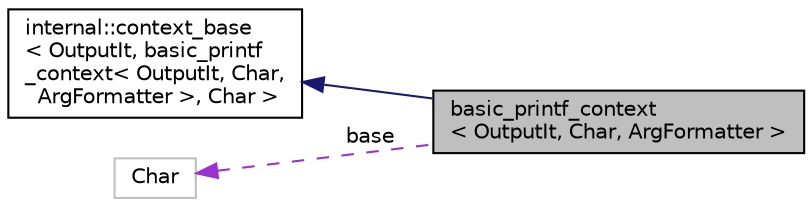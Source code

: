 digraph "basic_printf_context&lt; OutputIt, Char, ArgFormatter &gt;"
{
  edge [fontname="Helvetica",fontsize="10",labelfontname="Helvetica",labelfontsize="10"];
  node [fontname="Helvetica",fontsize="10",shape=record];
  rankdir="LR";
  Node1 [label="basic_printf_context\l\< OutputIt, Char, ArgFormatter \>",height=0.2,width=0.4,color="black", fillcolor="grey75", style="filled" fontcolor="black"];
  Node2 -> Node1 [dir="back",color="midnightblue",fontsize="10",style="solid",fontname="Helvetica"];
  Node2 [label="internal::context_base\l\< OutputIt, basic_printf\l_context\< OutputIt, Char,\l ArgFormatter \>, Char \>",height=0.2,width=0.4,color="black", fillcolor="white", style="filled",URL="$classinternal_1_1context__base.html"];
  Node3 -> Node1 [dir="back",color="darkorchid3",fontsize="10",style="dashed",label=" base" ,fontname="Helvetica"];
  Node3 [label="Char",height=0.2,width=0.4,color="grey75", fillcolor="white", style="filled"];
}
